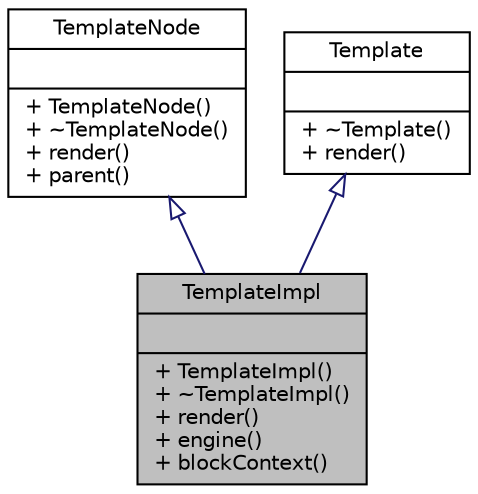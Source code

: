 digraph "TemplateImpl"
{
 // LATEX_PDF_SIZE
  edge [fontname="Helvetica",fontsize="10",labelfontname="Helvetica",labelfontsize="10"];
  node [fontname="Helvetica",fontsize="10",shape=record];
  Node1 [label="{TemplateImpl\n||+ TemplateImpl()\l+ ~TemplateImpl()\l+ render()\l+ engine()\l+ blockContext()\l}",height=0.2,width=0.4,color="black", fillcolor="grey75", style="filled", fontcolor="black",tooltip="Internal class representing the implementation of a template."];
  Node2 -> Node1 [dir="back",color="midnightblue",fontsize="10",style="solid",arrowtail="onormal"];
  Node2 [label="{TemplateNode\n||+ TemplateNode()\l+ ~TemplateNode()\l+ render()\l+ parent()\l}",height=0.2,width=0.4,color="black", fillcolor="white", style="filled",URL="$classTemplateNode.html",tooltip="Base class of all nodes in a template's AST."];
  Node3 -> Node1 [dir="back",color="midnightblue",fontsize="10",style="solid",arrowtail="onormal"];
  Node3 [label="{Template\n||+ ~Template()\l+ render()\l}",height=0.2,width=0.4,color="black", fillcolor="white", style="filled",URL="$classTemplate.html",tooltip="Abstract interface for a template."];
}
